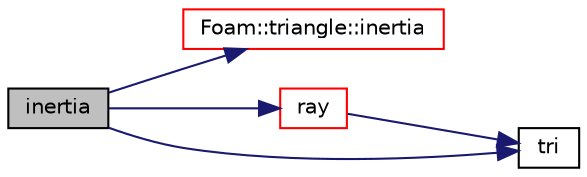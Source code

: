 digraph "inertia"
{
  bgcolor="transparent";
  edge [fontname="Helvetica",fontsize="10",labelfontname="Helvetica",labelfontsize="10"];
  node [fontname="Helvetica",fontsize="10",shape=record];
  rankdir="LR";
  Node1 [label="inertia",height=0.2,width=0.4,color="black", fillcolor="grey75", style="filled", fontcolor="black"];
  Node1 -> Node2 [color="midnightblue",fontsize="10",style="solid",fontname="Helvetica"];
  Node2 [label="Foam::triangle::inertia",height=0.2,width=0.4,color="red",URL="$a02772.html#aa307241f81532ab388b38dd7d61f8796",tooltip="Return the inertia tensor, with optional reference. "];
  Node1 -> Node3 [color="midnightblue",fontsize="10",style="solid",fontname="Helvetica"];
  Node3 [label="ray",height=0.2,width=0.4,color="red",URL="$a02774.html#a2cb543a0e9af0ab671153c90181e2f3f",tooltip="Return point intersection with a ray starting at p,. "];
  Node3 -> Node4 [color="midnightblue",fontsize="10",style="solid",fontname="Helvetica"];
  Node4 [label="tri",height=0.2,width=0.4,color="black",URL="$a02774.html#a97360332d33fbfcc8316266148901b2e",tooltip="Return the triangle. "];
  Node1 -> Node4 [color="midnightblue",fontsize="10",style="solid",fontname="Helvetica"];
}

